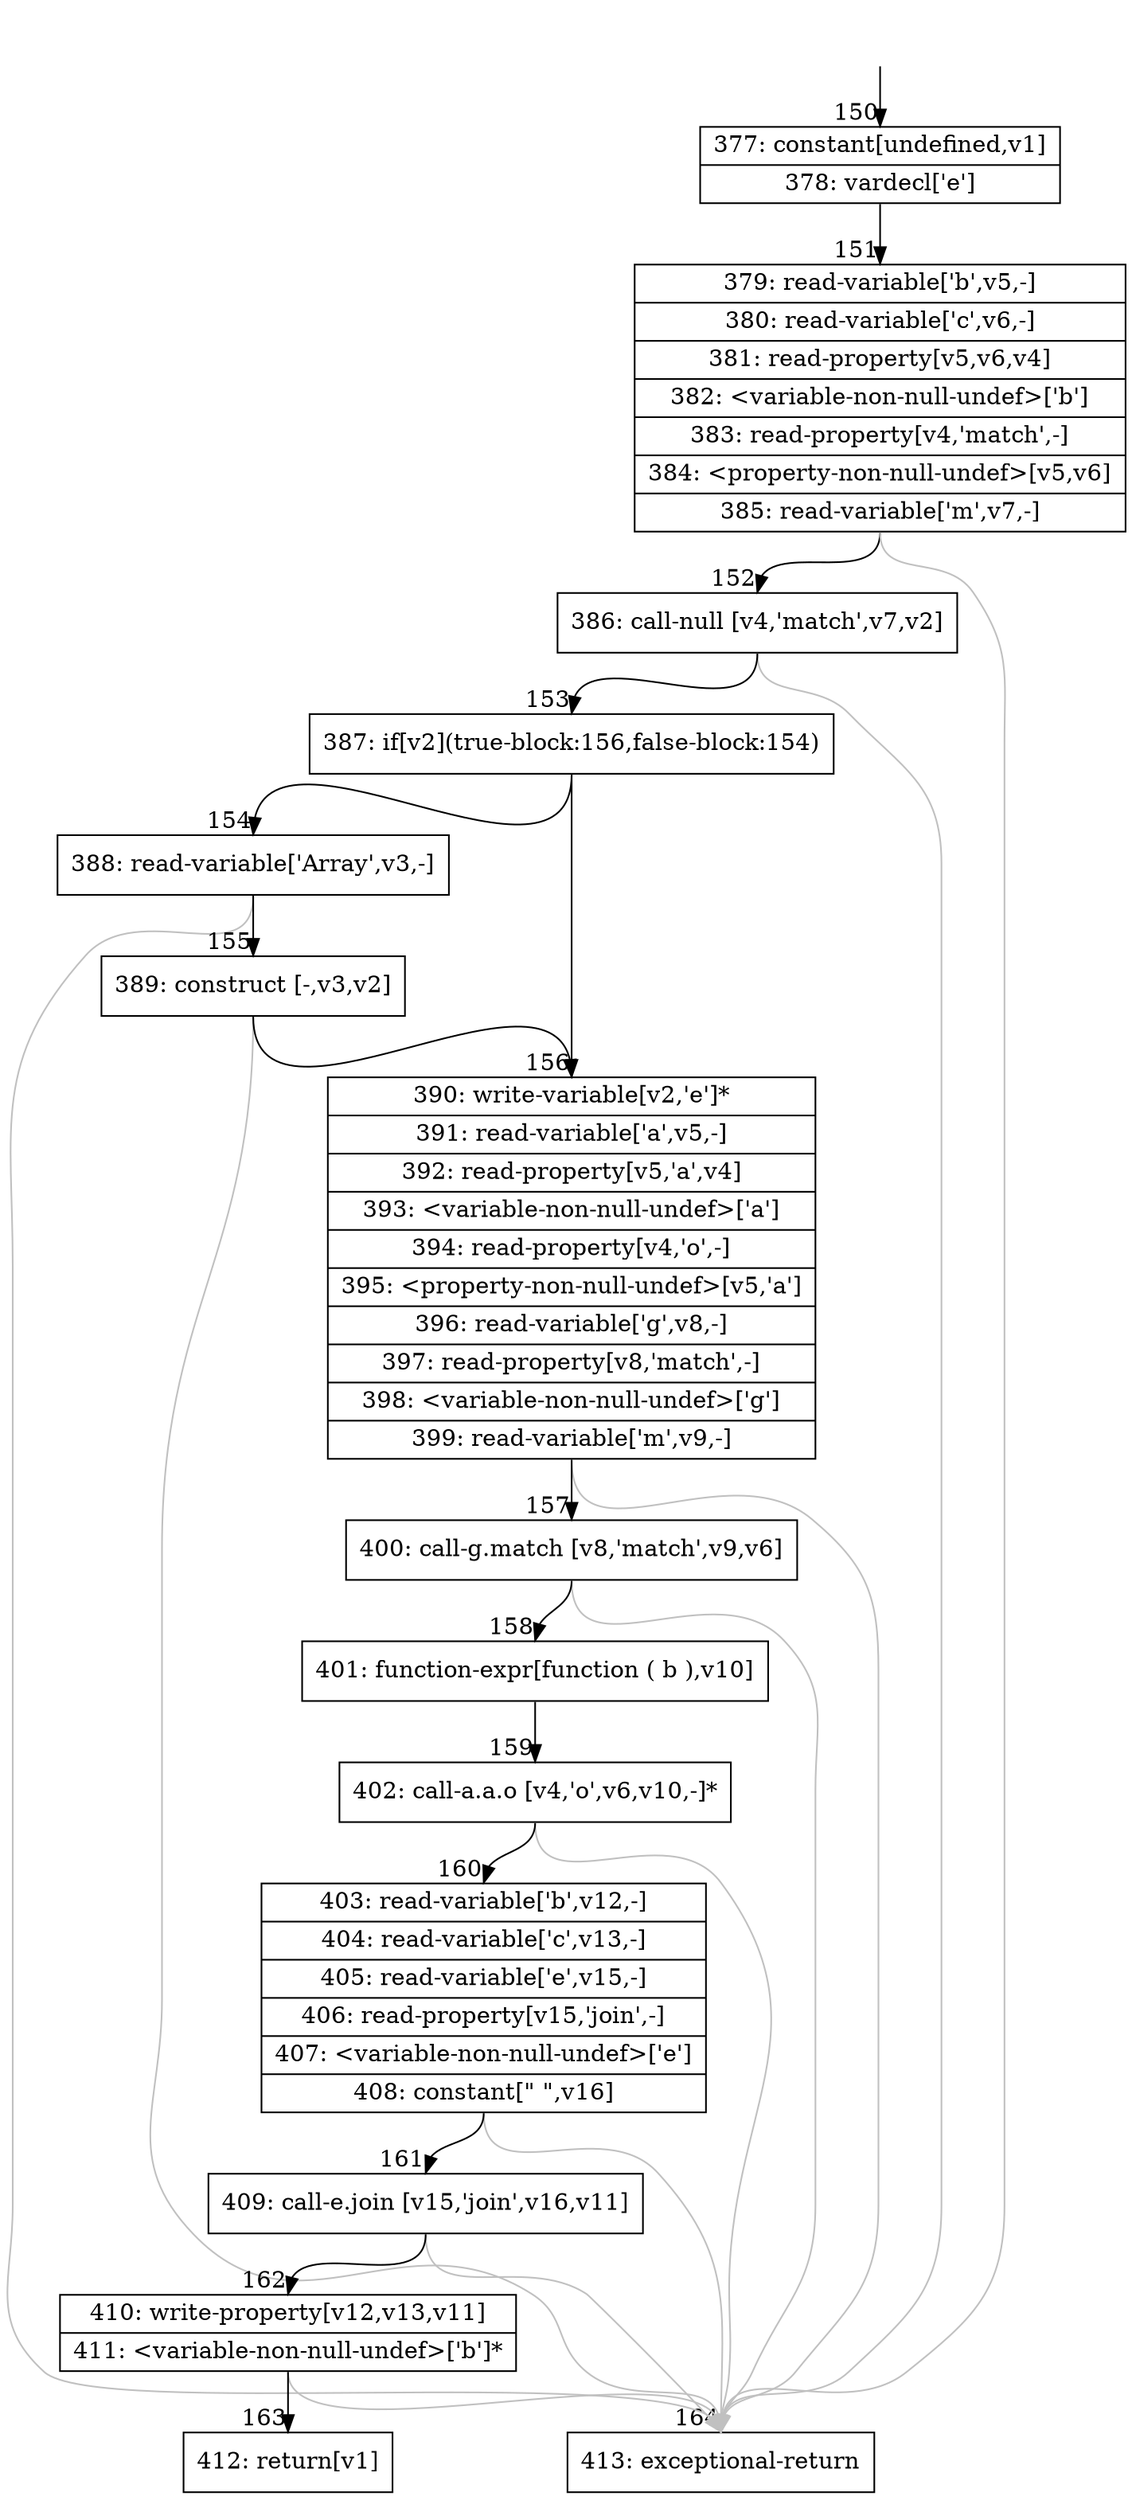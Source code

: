 digraph {
rankdir="TD"
BB_entry20[shape=none,label=""];
BB_entry20 -> BB150 [tailport=s, headport=n, headlabel="    150"]
BB150 [shape=record label="{377: constant[undefined,v1]|378: vardecl['e']}" ] 
BB150 -> BB151 [tailport=s, headport=n, headlabel="      151"]
BB151 [shape=record label="{379: read-variable['b',v5,-]|380: read-variable['c',v6,-]|381: read-property[v5,v6,v4]|382: \<variable-non-null-undef\>['b']|383: read-property[v4,'match',-]|384: \<property-non-null-undef\>[v5,v6]|385: read-variable['m',v7,-]}" ] 
BB151 -> BB152 [tailport=s, headport=n, headlabel="      152"]
BB151 -> BB164 [tailport=s, headport=n, color=gray, headlabel="      164"]
BB152 [shape=record label="{386: call-null [v4,'match',v7,v2]}" ] 
BB152 -> BB153 [tailport=s, headport=n, headlabel="      153"]
BB152 -> BB164 [tailport=s, headport=n, color=gray]
BB153 [shape=record label="{387: if[v2](true-block:156,false-block:154)}" ] 
BB153 -> BB156 [tailport=s, headport=n, headlabel="      156"]
BB153 -> BB154 [tailport=s, headport=n, headlabel="      154"]
BB154 [shape=record label="{388: read-variable['Array',v3,-]}" ] 
BB154 -> BB155 [tailport=s, headport=n, headlabel="      155"]
BB154 -> BB164 [tailport=s, headport=n, color=gray]
BB155 [shape=record label="{389: construct [-,v3,v2]}" ] 
BB155 -> BB156 [tailport=s, headport=n]
BB155 -> BB164 [tailport=s, headport=n, color=gray]
BB156 [shape=record label="{390: write-variable[v2,'e']*|391: read-variable['a',v5,-]|392: read-property[v5,'a',v4]|393: \<variable-non-null-undef\>['a']|394: read-property[v4,'o',-]|395: \<property-non-null-undef\>[v5,'a']|396: read-variable['g',v8,-]|397: read-property[v8,'match',-]|398: \<variable-non-null-undef\>['g']|399: read-variable['m',v9,-]}" ] 
BB156 -> BB157 [tailport=s, headport=n, headlabel="      157"]
BB156 -> BB164 [tailport=s, headport=n, color=gray]
BB157 [shape=record label="{400: call-g.match [v8,'match',v9,v6]}" ] 
BB157 -> BB158 [tailport=s, headport=n, headlabel="      158"]
BB157 -> BB164 [tailport=s, headport=n, color=gray]
BB158 [shape=record label="{401: function-expr[function ( b ),v10]}" ] 
BB158 -> BB159 [tailport=s, headport=n, headlabel="      159"]
BB159 [shape=record label="{402: call-a.a.o [v4,'o',v6,v10,-]*}" ] 
BB159 -> BB160 [tailport=s, headport=n, headlabel="      160"]
BB159 -> BB164 [tailport=s, headport=n, color=gray]
BB160 [shape=record label="{403: read-variable['b',v12,-]|404: read-variable['c',v13,-]|405: read-variable['e',v15,-]|406: read-property[v15,'join',-]|407: \<variable-non-null-undef\>['e']|408: constant[\" \",v16]}" ] 
BB160 -> BB161 [tailport=s, headport=n, headlabel="      161"]
BB160 -> BB164 [tailport=s, headport=n, color=gray]
BB161 [shape=record label="{409: call-e.join [v15,'join',v16,v11]}" ] 
BB161 -> BB162 [tailport=s, headport=n, headlabel="      162"]
BB161 -> BB164 [tailport=s, headport=n, color=gray]
BB162 [shape=record label="{410: write-property[v12,v13,v11]|411: \<variable-non-null-undef\>['b']*}" ] 
BB162 -> BB163 [tailport=s, headport=n, headlabel="      163"]
BB162 -> BB164 [tailport=s, headport=n, color=gray]
BB163 [shape=record label="{412: return[v1]}" ] 
BB164 [shape=record label="{413: exceptional-return}" ] 
}
